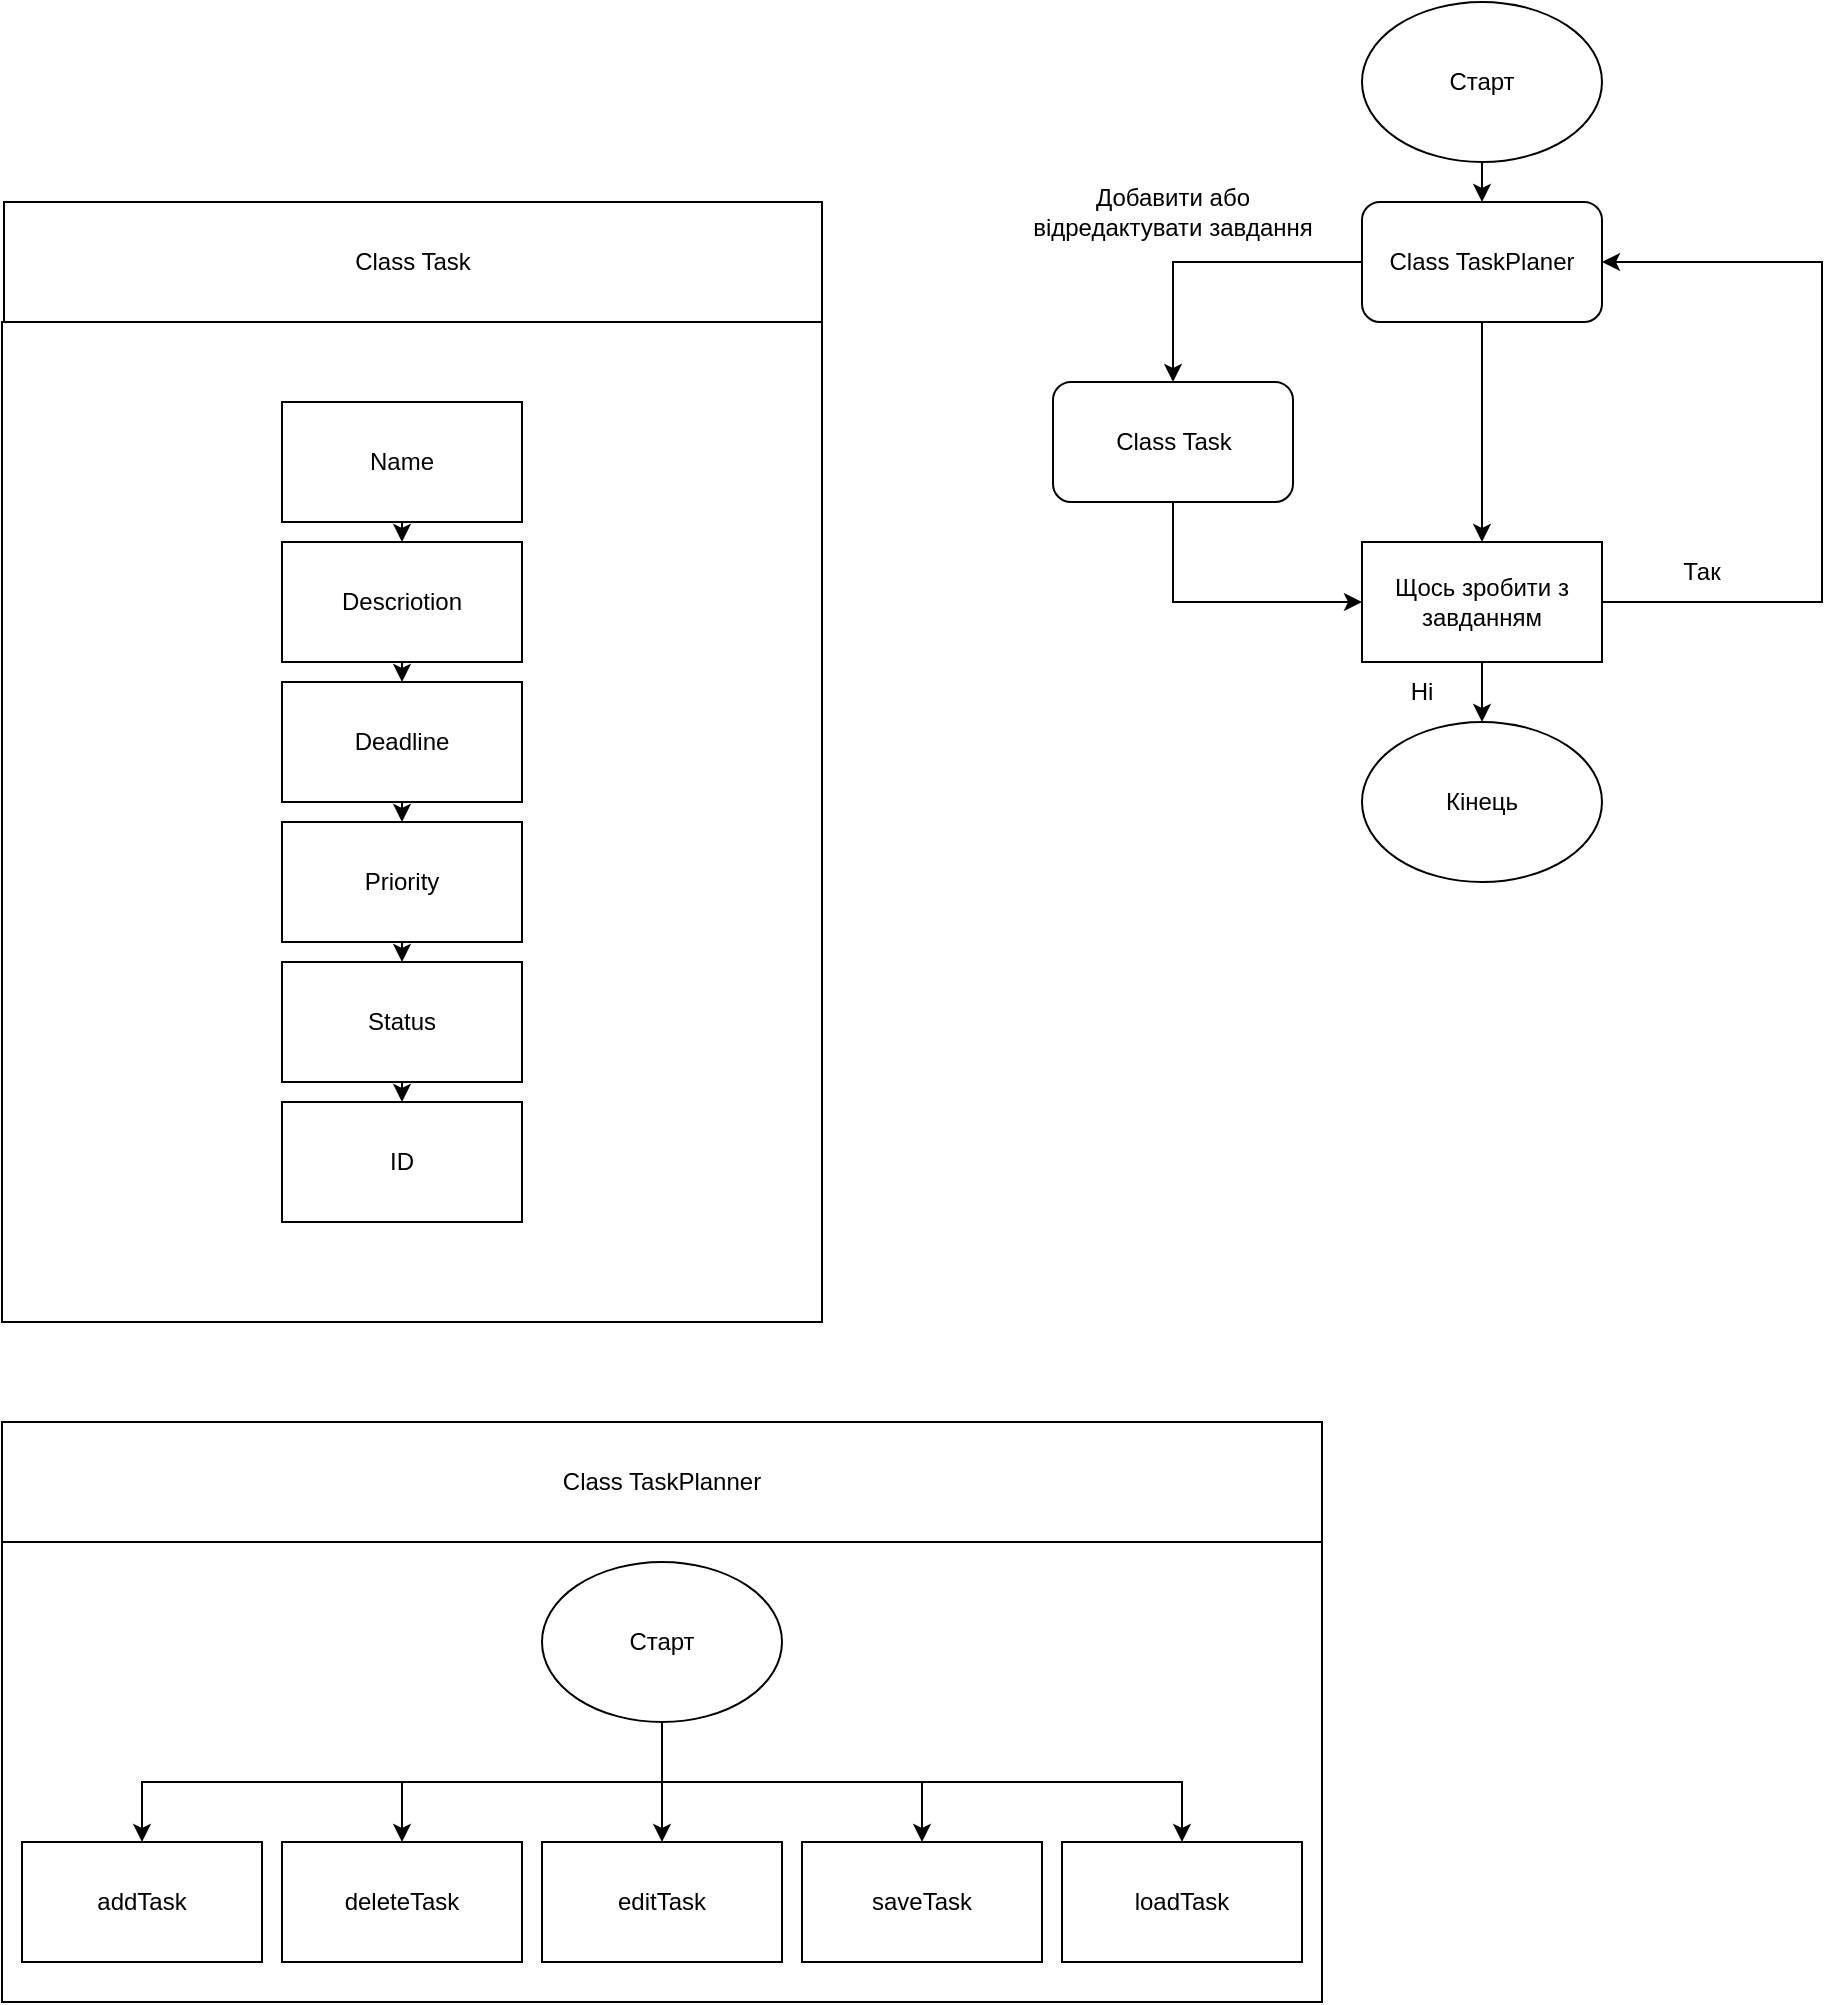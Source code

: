 <mxfile version="24.2.2" type="github">
  <diagram name="Страница — 1" id="Gimy71sFfq-hgSw7aZen">
    <mxGraphModel dx="796" dy="451" grid="1" gridSize="10" guides="1" tooltips="1" connect="1" arrows="1" fold="1" page="1" pageScale="1" pageWidth="827" pageHeight="1169" math="0" shadow="0">
      <root>
        <mxCell id="0" />
        <mxCell id="1" parent="0" />
        <mxCell id="2YCw9icdcYoSTPtV8Zy--2" value="" style="rounded=0;whiteSpace=wrap;html=1;" parent="1" vertex="1">
          <mxGeometry x="60" y="310" width="410" height="500" as="geometry" />
        </mxCell>
        <mxCell id="2YCw9icdcYoSTPtV8Zy--12" style="edgeStyle=orthogonalEdgeStyle;rounded=0;orthogonalLoop=1;jettySize=auto;html=1;exitX=0.5;exitY=1;exitDx=0;exitDy=0;entryX=0.5;entryY=0;entryDx=0;entryDy=0;" parent="1" source="2YCw9icdcYoSTPtV8Zy--4" target="2YCw9icdcYoSTPtV8Zy--5" edge="1">
          <mxGeometry relative="1" as="geometry" />
        </mxCell>
        <mxCell id="2YCw9icdcYoSTPtV8Zy--4" value="Name" style="rounded=0;whiteSpace=wrap;html=1;" parent="1" vertex="1">
          <mxGeometry x="200" y="350" width="120" height="60" as="geometry" />
        </mxCell>
        <mxCell id="2YCw9icdcYoSTPtV8Zy--14" style="edgeStyle=orthogonalEdgeStyle;rounded=0;orthogonalLoop=1;jettySize=auto;html=1;exitX=0.5;exitY=1;exitDx=0;exitDy=0;entryX=0.5;entryY=0;entryDx=0;entryDy=0;" parent="1" source="2YCw9icdcYoSTPtV8Zy--5" target="2YCw9icdcYoSTPtV8Zy--6" edge="1">
          <mxGeometry relative="1" as="geometry" />
        </mxCell>
        <mxCell id="2YCw9icdcYoSTPtV8Zy--5" value="Descriotion" style="rounded=0;whiteSpace=wrap;html=1;" parent="1" vertex="1">
          <mxGeometry x="200" y="420" width="120" height="60" as="geometry" />
        </mxCell>
        <mxCell id="2YCw9icdcYoSTPtV8Zy--15" style="edgeStyle=orthogonalEdgeStyle;rounded=0;orthogonalLoop=1;jettySize=auto;html=1;exitX=0.5;exitY=1;exitDx=0;exitDy=0;entryX=0.5;entryY=0;entryDx=0;entryDy=0;" parent="1" source="2YCw9icdcYoSTPtV8Zy--6" target="2YCw9icdcYoSTPtV8Zy--7" edge="1">
          <mxGeometry relative="1" as="geometry" />
        </mxCell>
        <mxCell id="2YCw9icdcYoSTPtV8Zy--6" value="Deadline" style="rounded=0;whiteSpace=wrap;html=1;" parent="1" vertex="1">
          <mxGeometry x="200" y="490" width="120" height="60" as="geometry" />
        </mxCell>
        <mxCell id="2YCw9icdcYoSTPtV8Zy--16" style="edgeStyle=orthogonalEdgeStyle;rounded=0;orthogonalLoop=1;jettySize=auto;html=1;exitX=0.5;exitY=1;exitDx=0;exitDy=0;entryX=0.5;entryY=0;entryDx=0;entryDy=0;" parent="1" source="2YCw9icdcYoSTPtV8Zy--7" target="2YCw9icdcYoSTPtV8Zy--8" edge="1">
          <mxGeometry relative="1" as="geometry" />
        </mxCell>
        <mxCell id="2YCw9icdcYoSTPtV8Zy--7" value="Priority" style="rounded=0;whiteSpace=wrap;html=1;" parent="1" vertex="1">
          <mxGeometry x="200" y="560" width="120" height="60" as="geometry" />
        </mxCell>
        <mxCell id="RbKwk9Kw3GwM9hO9xygd-2" style="edgeStyle=orthogonalEdgeStyle;rounded=0;orthogonalLoop=1;jettySize=auto;html=1;exitX=0.5;exitY=1;exitDx=0;exitDy=0;entryX=0.5;entryY=0;entryDx=0;entryDy=0;" edge="1" parent="1" source="2YCw9icdcYoSTPtV8Zy--8" target="RbKwk9Kw3GwM9hO9xygd-1">
          <mxGeometry relative="1" as="geometry" />
        </mxCell>
        <mxCell id="2YCw9icdcYoSTPtV8Zy--8" value="Status" style="rounded=0;whiteSpace=wrap;html=1;" parent="1" vertex="1">
          <mxGeometry x="200" y="630" width="120" height="60" as="geometry" />
        </mxCell>
        <mxCell id="2YCw9icdcYoSTPtV8Zy--17" value="Class Task" style="rounded=0;whiteSpace=wrap;html=1;" parent="1" vertex="1">
          <mxGeometry x="61" y="250" width="409" height="60" as="geometry" />
        </mxCell>
        <mxCell id="2YCw9icdcYoSTPtV8Zy--18" value="" style="rounded=0;whiteSpace=wrap;html=1;" parent="1" vertex="1">
          <mxGeometry x="60" y="920" width="660" height="230" as="geometry" />
        </mxCell>
        <mxCell id="2YCw9icdcYoSTPtV8Zy--19" value="Class TaskPlanner" style="rounded=0;whiteSpace=wrap;html=1;" parent="1" vertex="1">
          <mxGeometry x="60" y="860" width="660" height="60" as="geometry" />
        </mxCell>
        <mxCell id="2YCw9icdcYoSTPtV8Zy--21" value="addTask" style="rounded=0;whiteSpace=wrap;html=1;" parent="1" vertex="1">
          <mxGeometry x="70" y="1070" width="120" height="60" as="geometry" />
        </mxCell>
        <mxCell id="2YCw9icdcYoSTPtV8Zy--22" value="deleteTask" style="rounded=0;whiteSpace=wrap;html=1;" parent="1" vertex="1">
          <mxGeometry x="200" y="1070" width="120" height="60" as="geometry" />
        </mxCell>
        <mxCell id="2YCw9icdcYoSTPtV8Zy--23" value="editTask" style="rounded=0;whiteSpace=wrap;html=1;" parent="1" vertex="1">
          <mxGeometry x="330" y="1070" width="120" height="60" as="geometry" />
        </mxCell>
        <mxCell id="2YCw9icdcYoSTPtV8Zy--24" value="saveTask" style="rounded=0;whiteSpace=wrap;html=1;" parent="1" vertex="1">
          <mxGeometry x="460" y="1070" width="120" height="60" as="geometry" />
        </mxCell>
        <mxCell id="2YCw9icdcYoSTPtV8Zy--25" value="loadTask" style="rounded=0;whiteSpace=wrap;html=1;" parent="1" vertex="1">
          <mxGeometry x="590" y="1070" width="120" height="60" as="geometry" />
        </mxCell>
        <mxCell id="2YCw9icdcYoSTPtV8Zy--28" style="edgeStyle=orthogonalEdgeStyle;rounded=0;orthogonalLoop=1;jettySize=auto;html=1;exitX=0.5;exitY=1;exitDx=0;exitDy=0;entryX=0.5;entryY=0;entryDx=0;entryDy=0;" parent="1" source="2YCw9icdcYoSTPtV8Zy--27" target="2YCw9icdcYoSTPtV8Zy--21" edge="1">
          <mxGeometry relative="1" as="geometry" />
        </mxCell>
        <mxCell id="2YCw9icdcYoSTPtV8Zy--29" style="edgeStyle=orthogonalEdgeStyle;rounded=0;orthogonalLoop=1;jettySize=auto;html=1;exitX=0.5;exitY=1;exitDx=0;exitDy=0;entryX=0.5;entryY=0;entryDx=0;entryDy=0;" parent="1" source="2YCw9icdcYoSTPtV8Zy--27" target="2YCw9icdcYoSTPtV8Zy--22" edge="1">
          <mxGeometry relative="1" as="geometry" />
        </mxCell>
        <mxCell id="2YCw9icdcYoSTPtV8Zy--30" style="edgeStyle=orthogonalEdgeStyle;rounded=0;orthogonalLoop=1;jettySize=auto;html=1;exitX=0.5;exitY=1;exitDx=0;exitDy=0;entryX=0.5;entryY=0;entryDx=0;entryDy=0;" parent="1" source="2YCw9icdcYoSTPtV8Zy--27" target="2YCw9icdcYoSTPtV8Zy--23" edge="1">
          <mxGeometry relative="1" as="geometry" />
        </mxCell>
        <mxCell id="2YCw9icdcYoSTPtV8Zy--31" style="edgeStyle=orthogonalEdgeStyle;rounded=0;orthogonalLoop=1;jettySize=auto;html=1;exitX=0.5;exitY=1;exitDx=0;exitDy=0;" parent="1" source="2YCw9icdcYoSTPtV8Zy--27" target="2YCw9icdcYoSTPtV8Zy--24" edge="1">
          <mxGeometry relative="1" as="geometry" />
        </mxCell>
        <mxCell id="2YCw9icdcYoSTPtV8Zy--32" style="edgeStyle=orthogonalEdgeStyle;rounded=0;orthogonalLoop=1;jettySize=auto;html=1;exitX=0.5;exitY=1;exitDx=0;exitDy=0;" parent="1" source="2YCw9icdcYoSTPtV8Zy--27" target="2YCw9icdcYoSTPtV8Zy--25" edge="1">
          <mxGeometry relative="1" as="geometry" />
        </mxCell>
        <mxCell id="2YCw9icdcYoSTPtV8Zy--27" value="Cтарт" style="ellipse;whiteSpace=wrap;html=1;" parent="1" vertex="1">
          <mxGeometry x="330" y="930" width="120" height="80" as="geometry" />
        </mxCell>
        <mxCell id="2YCw9icdcYoSTPtV8Zy--47" style="edgeStyle=orthogonalEdgeStyle;rounded=0;orthogonalLoop=1;jettySize=auto;html=1;exitX=0.5;exitY=1;exitDx=0;exitDy=0;entryX=0.5;entryY=0;entryDx=0;entryDy=0;" parent="1" source="2YCw9icdcYoSTPtV8Zy--34" target="2YCw9icdcYoSTPtV8Zy--39" edge="1">
          <mxGeometry relative="1" as="geometry" />
        </mxCell>
        <mxCell id="2YCw9icdcYoSTPtV8Zy--49" style="edgeStyle=orthogonalEdgeStyle;rounded=0;orthogonalLoop=1;jettySize=auto;html=1;exitX=0;exitY=0.5;exitDx=0;exitDy=0;entryX=0.5;entryY=0;entryDx=0;entryDy=0;" parent="1" source="2YCw9icdcYoSTPtV8Zy--34" target="2YCw9icdcYoSTPtV8Zy--35" edge="1">
          <mxGeometry relative="1" as="geometry" />
        </mxCell>
        <mxCell id="2YCw9icdcYoSTPtV8Zy--34" value="Class TaskPlaner" style="rounded=1;whiteSpace=wrap;html=1;" parent="1" vertex="1">
          <mxGeometry x="740" y="250" width="120" height="60" as="geometry" />
        </mxCell>
        <mxCell id="2YCw9icdcYoSTPtV8Zy--37" style="edgeStyle=orthogonalEdgeStyle;rounded=0;orthogonalLoop=1;jettySize=auto;html=1;exitX=1;exitY=0.5;exitDx=0;exitDy=0;entryX=1;entryY=0.5;entryDx=0;entryDy=0;" parent="1" source="2YCw9icdcYoSTPtV8Zy--39" target="2YCw9icdcYoSTPtV8Zy--34" edge="1">
          <mxGeometry relative="1" as="geometry">
            <mxPoint x="950" y="270" as="targetPoint" />
            <Array as="points">
              <mxPoint x="970" y="450" />
              <mxPoint x="970" y="280" />
            </Array>
          </mxGeometry>
        </mxCell>
        <mxCell id="2YCw9icdcYoSTPtV8Zy--50" style="edgeStyle=orthogonalEdgeStyle;rounded=0;orthogonalLoop=1;jettySize=auto;html=1;exitX=0.5;exitY=1;exitDx=0;exitDy=0;entryX=0;entryY=0.5;entryDx=0;entryDy=0;" parent="1" source="2YCw9icdcYoSTPtV8Zy--35" target="2YCw9icdcYoSTPtV8Zy--39" edge="1">
          <mxGeometry relative="1" as="geometry" />
        </mxCell>
        <mxCell id="2YCw9icdcYoSTPtV8Zy--35" value="Class Task" style="rounded=1;whiteSpace=wrap;html=1;" parent="1" vertex="1">
          <mxGeometry x="585.5" y="340" width="120" height="60" as="geometry" />
        </mxCell>
        <mxCell id="2YCw9icdcYoSTPtV8Zy--46" style="edgeStyle=orthogonalEdgeStyle;rounded=0;orthogonalLoop=1;jettySize=auto;html=1;exitX=0.5;exitY=1;exitDx=0;exitDy=0;entryX=0.5;entryY=0;entryDx=0;entryDy=0;" parent="1" source="2YCw9icdcYoSTPtV8Zy--39" target="2YCw9icdcYoSTPtV8Zy--45" edge="1">
          <mxGeometry relative="1" as="geometry" />
        </mxCell>
        <mxCell id="2YCw9icdcYoSTPtV8Zy--39" value="Щось зробити з завданням" style="rounded=0;whiteSpace=wrap;html=1;" parent="1" vertex="1">
          <mxGeometry x="740" y="420" width="120" height="60" as="geometry" />
        </mxCell>
        <mxCell id="2YCw9icdcYoSTPtV8Zy--42" style="edgeStyle=orthogonalEdgeStyle;rounded=0;orthogonalLoop=1;jettySize=auto;html=1;exitX=0.5;exitY=1;exitDx=0;exitDy=0;entryX=0.5;entryY=0;entryDx=0;entryDy=0;" parent="1" source="2YCw9icdcYoSTPtV8Zy--41" target="2YCw9icdcYoSTPtV8Zy--34" edge="1">
          <mxGeometry relative="1" as="geometry" />
        </mxCell>
        <mxCell id="2YCw9icdcYoSTPtV8Zy--41" value="Старт" style="ellipse;whiteSpace=wrap;html=1;" parent="1" vertex="1">
          <mxGeometry x="740" y="150" width="120" height="80" as="geometry" />
        </mxCell>
        <mxCell id="2YCw9icdcYoSTPtV8Zy--43" value="Так" style="text;html=1;strokeColor=none;fillColor=none;align=center;verticalAlign=middle;whiteSpace=wrap;rounded=0;" parent="1" vertex="1">
          <mxGeometry x="880" y="420" width="60" height="30" as="geometry" />
        </mxCell>
        <mxCell id="2YCw9icdcYoSTPtV8Zy--44" value="Ні" style="text;html=1;strokeColor=none;fillColor=none;align=center;verticalAlign=middle;whiteSpace=wrap;rounded=0;" parent="1" vertex="1">
          <mxGeometry x="740" y="480" width="60" height="30" as="geometry" />
        </mxCell>
        <mxCell id="2YCw9icdcYoSTPtV8Zy--45" value="Кінець" style="ellipse;whiteSpace=wrap;html=1;" parent="1" vertex="1">
          <mxGeometry x="740" y="510" width="120" height="80" as="geometry" />
        </mxCell>
        <mxCell id="2YCw9icdcYoSTPtV8Zy--48" value="Добавити або відредактувати завдання" style="text;html=1;strokeColor=none;fillColor=none;align=center;verticalAlign=middle;whiteSpace=wrap;rounded=0;" parent="1" vertex="1">
          <mxGeometry x="570" y="240" width="151" height="30" as="geometry" />
        </mxCell>
        <mxCell id="RbKwk9Kw3GwM9hO9xygd-1" value="ID" style="rounded=0;whiteSpace=wrap;html=1;" vertex="1" parent="1">
          <mxGeometry x="200" y="700" width="120" height="60" as="geometry" />
        </mxCell>
      </root>
    </mxGraphModel>
  </diagram>
</mxfile>
